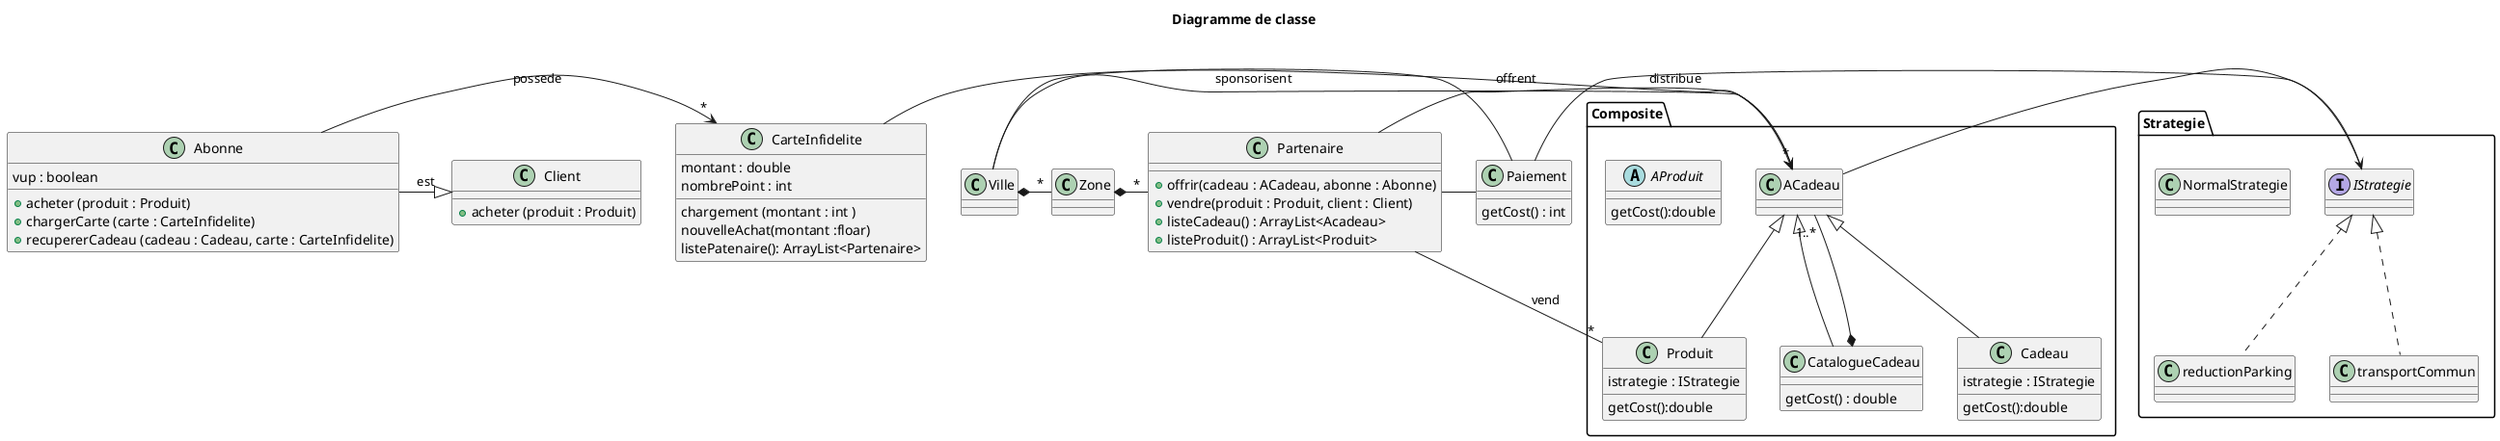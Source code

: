 @startuml
title Diagramme de classe
' skinparam linetype ortho

class Partenaire{

    + offrir(cadeau : ACadeau, abonne : Abonne)
    + vendre(produit : Produit, client : Client)
    + listeCadeau() : ArrayList<Acadeau>
    + listeProduit() : ArrayList<Produit>
}

class Paiement{
    getCost() : int
}

class Zone{}

class Abonne{
    vup : boolean
    + acheter (produit : Produit)
    + chargerCarte (carte : CarteInfidelite)
    + recupererCadeau (cadeau : Cadeau, carte : CarteInfidelite)
}

class Client{
    + acheter (produit : Produit)
}

class CarteInfidelite{
    montant : double
    nombrePoint : int
    chargement (montant : int )
    nouvelleAchat(montant :floar)
    listePatenaire(): ArrayList<Partenaire>
}
class Ville

package Composite{
    abstract  AProduit{
        getCost():double
    }
    class Produit{
        istrategie : IStrategie
        getCost():double
    }
    class CatalogueCadeau{
        getCost() : double
    }
    class Cadeau{
        istrategie : IStrategie
        getCost():double
    }
    Produit -up-|> ACadeau
    Cadeau -up-|> ACadeau
    CatalogueCadeau -up-|> ACadeau
    CatalogueCadeau *-up- "1..*" ACadeau
}


package Strategie{
    class reductionParking
    class transportCommun
    class NormalStrategie
    interface IStrategie
    reductionParking ..up|> IStrategie
    transportCommun ..up|> IStrategie
}

Abonne -down> "*"CarteInfidelite : possede
Abonne -right|> Client : est

Ville -> ACadeau : sponsorisent
Ville *- "*" Zone
Zone *- "*" Partenaire
CarteInfidelite -right> ACadeau : distribue
Partenaire -> "*" ACadeau : offrent
Partenaire - "*" Produit : vend
ACadeau -> IStrategie
Partenaire - Paiement
Ville - Paiement
Paiement - IStrategie


@enduml

@startuml
title cas1
left to right direction

actor client as C
rectangle "cumul de points" {
    usecase "faire achat" as UC1
    usecase "valider carte" as UC2

    UC1 .> UC2 : <<include>>

}

C -- UC1
@enduml

@startuml
title cas2
left to right direction

actor client as C
rectangle "Bonus d'infidelite" {
    usecase "Utiliser carte" as UC1
}

C -- UC1
@enduml

@startuml
title cas3
left to right direction

actor client as C
rectangle "Consulter solde" {
    usecase "consulter solde" as UC1
    usecase "valider carte" as UC2

    UC1 .> UC2 : <<include>>

}

C -- UC1
@enduml



@startuml
title cas4
left to right direction

actor client as C
rectangle "Catalogue des cadeaux" {
    usecase "consulter annuaire" as UC1
    usecase "Consulter description cadeau" as UC2
    usecase "Consulter description magasin" as UC3

    UC2 .> UC1 : <<extends>>
    UC3 .> UC1 : <<extends>>

}

C -- UC1
@enduml

@startuml
title cas5
left to right direction

actor client as C
rectangle "Achat cadeau" {
    usecase "demander offre" as UC1
    usecase "recuperer offre" as UC2
    usecase "valider carte" as UC3

    UC2 .> UC1 : <<extends>>
    UC2 .> UC3 : <<include>>

}

C -- UC1
@enduml